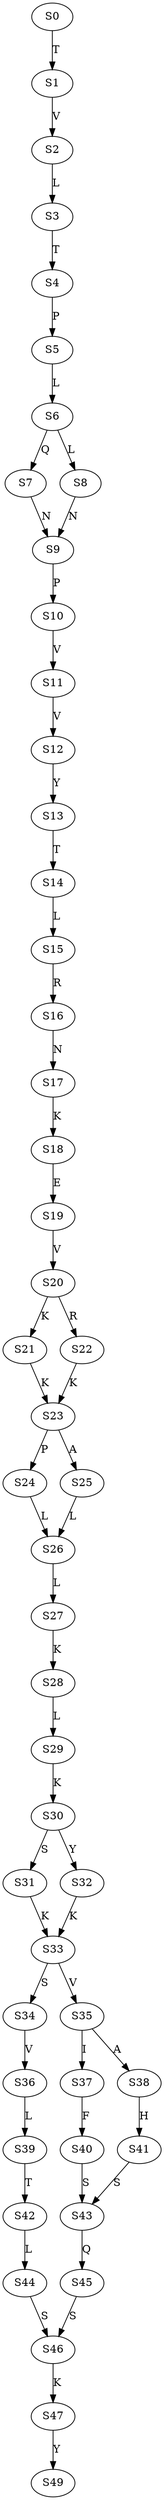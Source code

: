 strict digraph  {
	S0 -> S1 [ label = T ];
	S1 -> S2 [ label = V ];
	S2 -> S3 [ label = L ];
	S3 -> S4 [ label = T ];
	S4 -> S5 [ label = P ];
	S5 -> S6 [ label = L ];
	S6 -> S7 [ label = Q ];
	S6 -> S8 [ label = L ];
	S7 -> S9 [ label = N ];
	S8 -> S9 [ label = N ];
	S9 -> S10 [ label = P ];
	S10 -> S11 [ label = V ];
	S11 -> S12 [ label = V ];
	S12 -> S13 [ label = Y ];
	S13 -> S14 [ label = T ];
	S14 -> S15 [ label = L ];
	S15 -> S16 [ label = R ];
	S16 -> S17 [ label = N ];
	S17 -> S18 [ label = K ];
	S18 -> S19 [ label = E ];
	S19 -> S20 [ label = V ];
	S20 -> S21 [ label = K ];
	S20 -> S22 [ label = R ];
	S21 -> S23 [ label = K ];
	S22 -> S23 [ label = K ];
	S23 -> S24 [ label = P ];
	S23 -> S25 [ label = A ];
	S24 -> S26 [ label = L ];
	S25 -> S26 [ label = L ];
	S26 -> S27 [ label = L ];
	S27 -> S28 [ label = K ];
	S28 -> S29 [ label = L ];
	S29 -> S30 [ label = K ];
	S30 -> S31 [ label = S ];
	S30 -> S32 [ label = Y ];
	S31 -> S33 [ label = K ];
	S32 -> S33 [ label = K ];
	S33 -> S34 [ label = S ];
	S33 -> S35 [ label = V ];
	S34 -> S36 [ label = V ];
	S35 -> S37 [ label = I ];
	S35 -> S38 [ label = A ];
	S36 -> S39 [ label = L ];
	S37 -> S40 [ label = F ];
	S38 -> S41 [ label = H ];
	S39 -> S42 [ label = T ];
	S40 -> S43 [ label = S ];
	S41 -> S43 [ label = S ];
	S42 -> S44 [ label = L ];
	S43 -> S45 [ label = Q ];
	S44 -> S46 [ label = S ];
	S45 -> S46 [ label = S ];
	S46 -> S47 [ label = K ];
	S47 -> S49 [ label = Y ];
}
